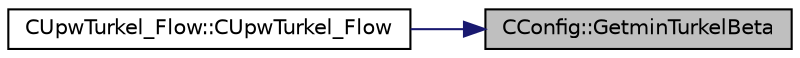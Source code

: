 digraph "CConfig::GetminTurkelBeta"
{
 // LATEX_PDF_SIZE
  edge [fontname="Helvetica",fontsize="10",labelfontname="Helvetica",labelfontsize="10"];
  node [fontname="Helvetica",fontsize="10",shape=record];
  rankdir="RL";
  Node1 [label="CConfig::GetminTurkelBeta",height=0.2,width=0.4,color="black", fillcolor="grey75", style="filled", fontcolor="black",tooltip="Get the minimum value of Beta for Roe-Turkel preconditioner."];
  Node1 -> Node2 [dir="back",color="midnightblue",fontsize="10",style="solid",fontname="Helvetica"];
  Node2 [label="CUpwTurkel_Flow::CUpwTurkel_Flow",height=0.2,width=0.4,color="black", fillcolor="white", style="filled",URL="$classCUpwTurkel__Flow.html#aa0580519b5a7af16e861b0ad95f3316f",tooltip="Constructor of the class."];
}
